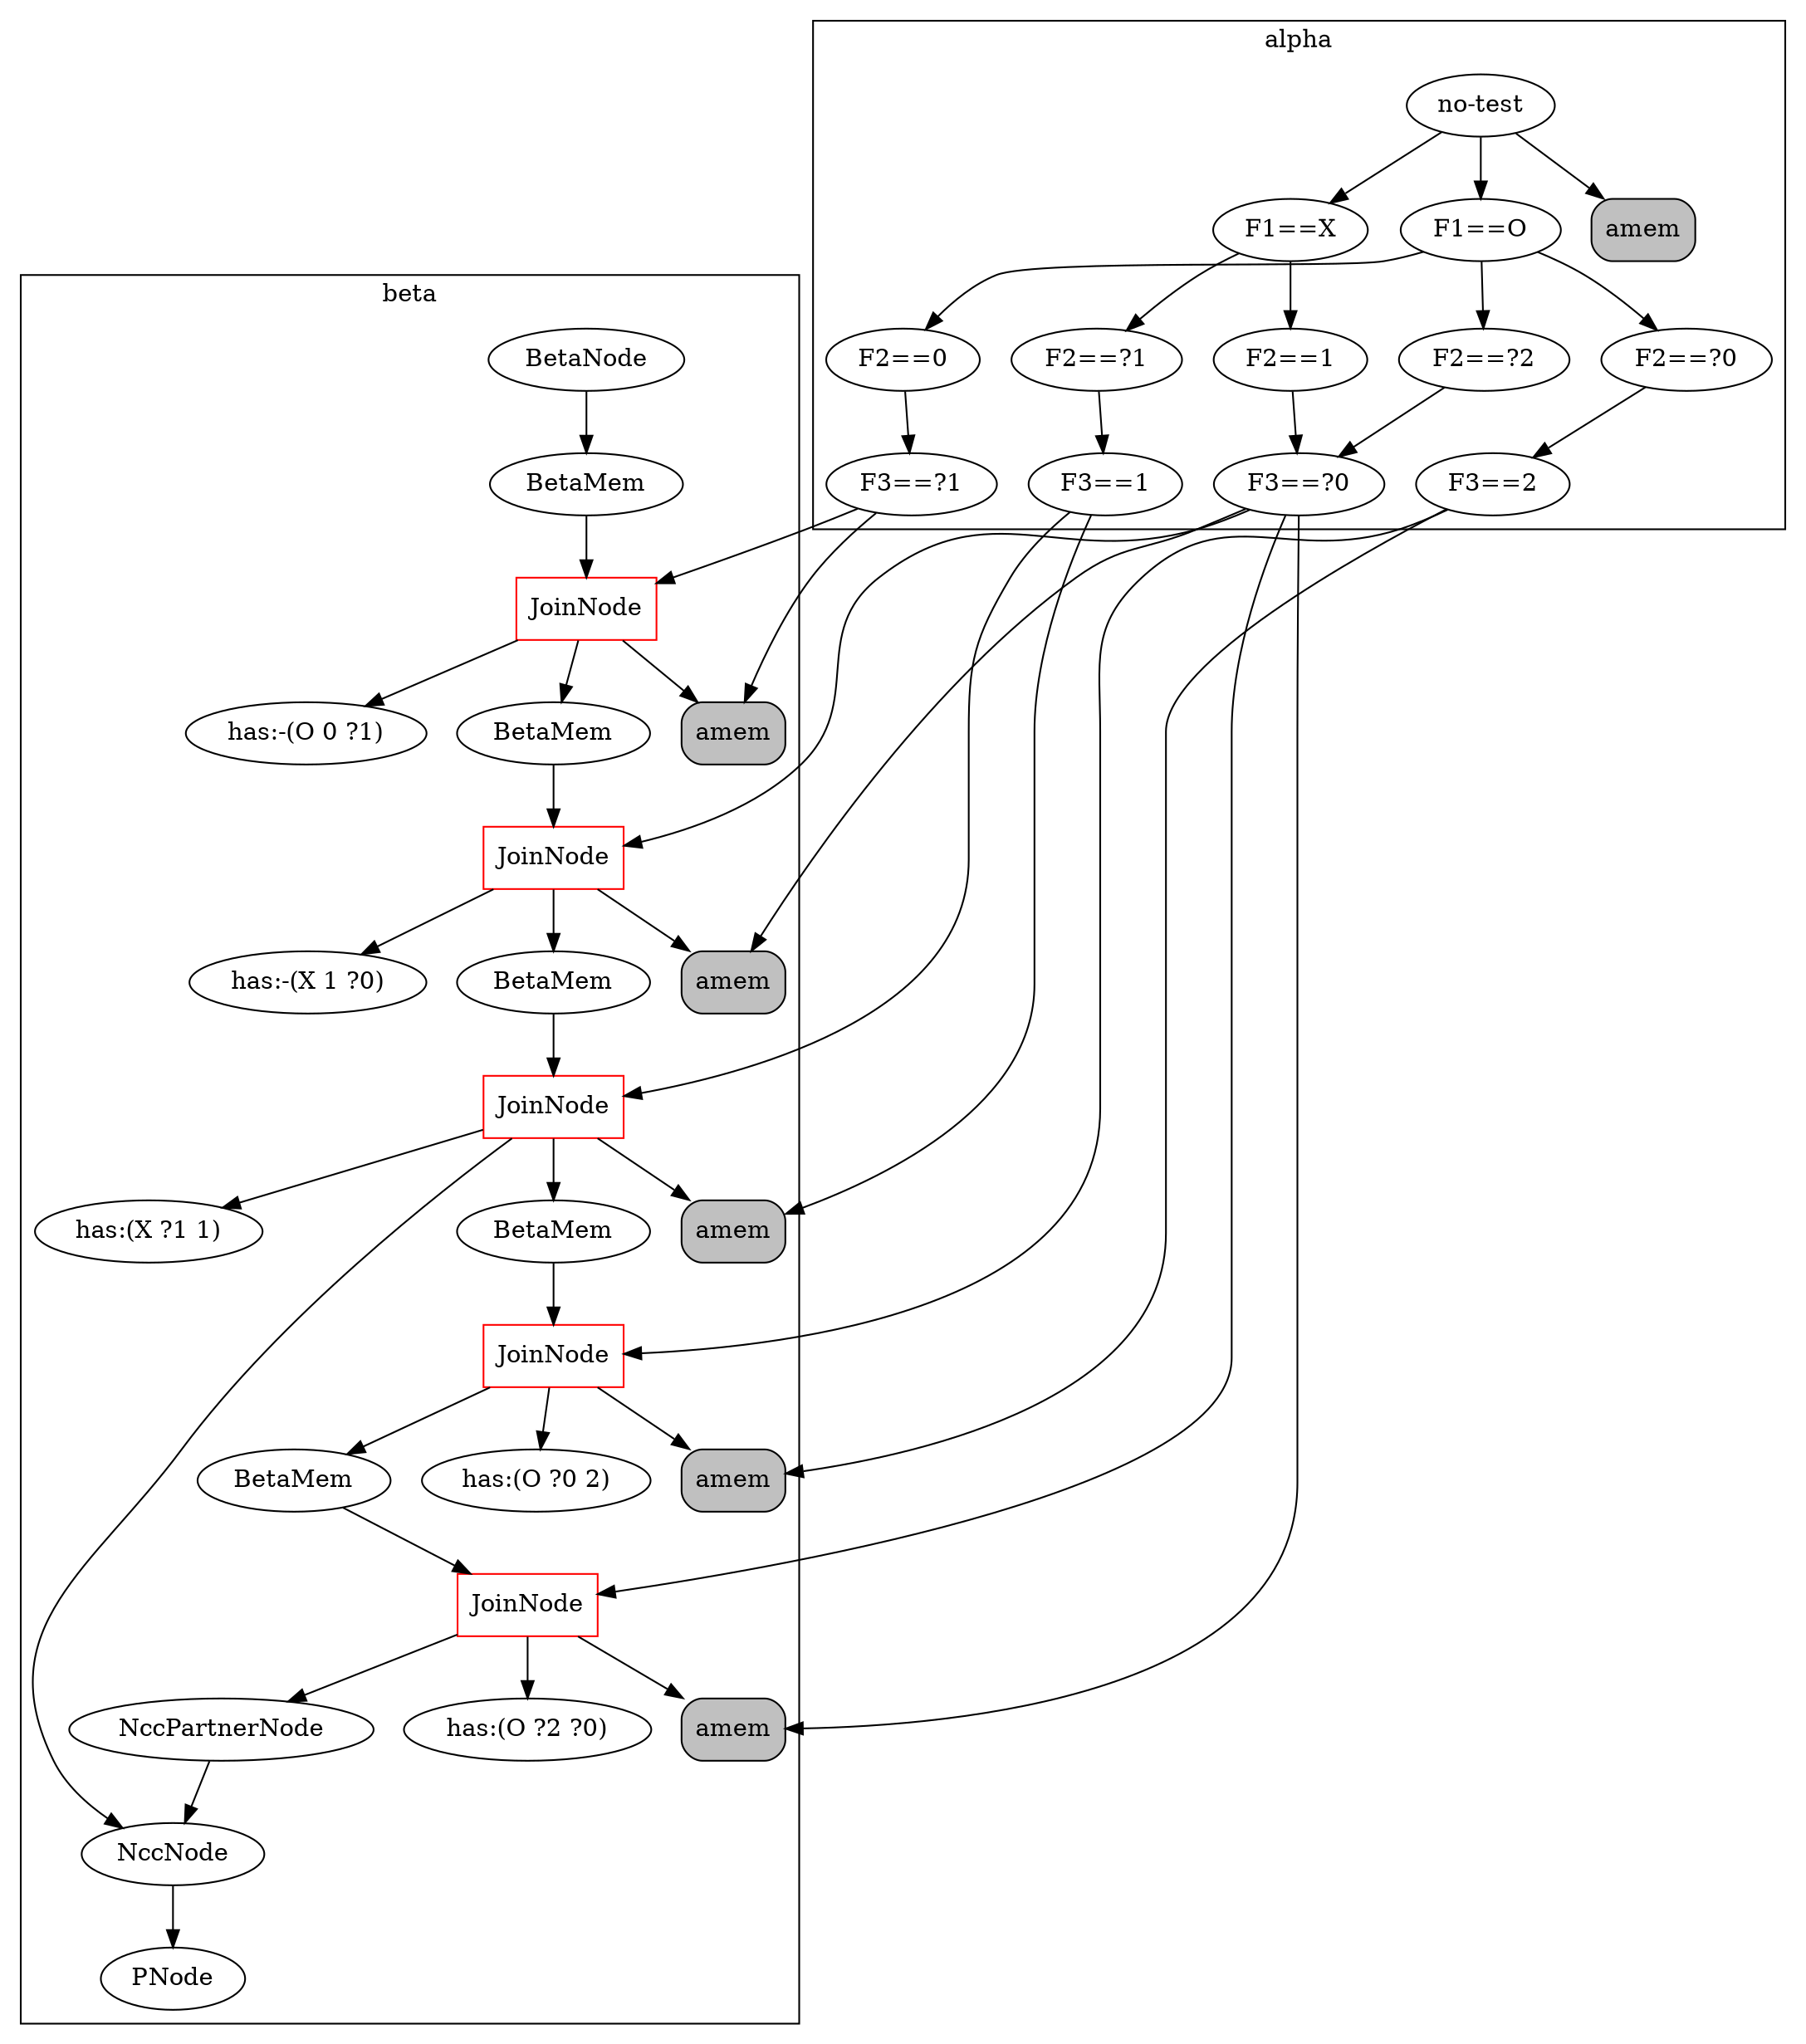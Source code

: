 digraph {
	subgraph cluster_1 {
	label = beta
	"BetaNode 140127455498024" [label="BetaNode"];
	"BetaNode 140127455498024" -> "BetaMemory 140127455506952";
	"BetaMemory 140127455506952" [label="BetaMem"];
	"BetaMemory 140127455506952" -> "JoinNode 140127455507288";
	"JoinNode 140127455507288" [shape=box, color=red, label="JoinNode"];
	"JoinNode 140127455507288" -> "amem:<rete.alpha.AlphaMemory object at 0x7f71f7357320>"
	"JoinNode 140127455507288" -> "has:-(O 0 ?1)"
	"JoinNode 140127455507288" -> "BetaMemory 140127455507344";
	"BetaMemory 140127455507344" [label="BetaMem"];
	"BetaMemory 140127455507344" -> "JoinNode 140127455507624";
	"JoinNode 140127455507624" [shape=box, color=red, label="JoinNode"];
	"JoinNode 140127455507624" -> "amem:<rete.alpha.AlphaMemory object at 0x7f71f7357470>"
	"JoinNode 140127455507624" -> "has:-(X 1 ?0)"
	"JoinNode 140127455507624" -> "BetaMemory 140127455507680";
	"BetaMemory 140127455507680" [label="BetaMem"];
	"BetaMemory 140127455507680" -> "JoinNode 140127455507904";
	"JoinNode 140127455507904" [shape=box, color=red, label="JoinNode"];
	"JoinNode 140127455507904" -> "amem:<rete.alpha.AlphaMemory object at 0x7f71f7357588>"
	"JoinNode 140127455507904" -> "has:(X ?1 1)"
	"JoinNode 140127455507904" -> "BetaMemory 140127455508016";
	"BetaMemory 140127455508016" [label="BetaMem"];
	"BetaMemory 140127455508016" -> "JoinNode 140127455508240";
	"JoinNode 140127455508240" [shape=box, color=red, label="JoinNode"];
	"JoinNode 140127455508240" -> "amem:<rete.alpha.AlphaMemory object at 0x7f71f73576d8>"
	"JoinNode 140127455508240" -> "has:(O ?0 2)"
	"JoinNode 140127455508240" -> "BetaMemory 140127455508296";
	"BetaMemory 140127455508296" [label="BetaMem"];
	"BetaMemory 140127455508296" -> "JoinNode 140127455508520";
	"JoinNode 140127455508520" [shape=box, color=red, label="JoinNode"];
	"JoinNode 140127455508520" -> "amem:<rete.alpha.AlphaMemory object at 0x7f71f73577f0>"
	"JoinNode 140127455508520" -> "has:(O ?2 ?0)"
	"JoinNode 140127455508520" -> "<rete.ncc_node.NccPartnerNode object at 0x7f71f7357860>";
	"<rete.ncc_node.NccPartnerNode object at 0x7f71f7357860>" [label="NccPartnerNode"];
	"<rete.ncc_node.NccPartnerNode object at 0x7f71f7357860>" -> "<rete.ncc_node.NccNode object at 0x7f71f73575f8>";
	"JoinNode 140127455507904" -> "<rete.ncc_node.NccNode object at 0x7f71f73575f8>";
	"<rete.ncc_node.NccNode object at 0x7f71f73575f8>" [label="NccNode"];
	"<rete.ncc_node.NccNode object at 0x7f71f73575f8>" -> "PNode 140127455506896";
	"PNode 140127455506896" [label="PNode"];
	}
	subgraph cluster_0 {
	label = alpha
	"no-test" -> "F1==O";
	"F1==O" -> "F2==0";
	"F2==0" -> "F3==?1";
	"F3==?1" -> "amem:<rete.alpha.AlphaMemory object at 0x7f71f7357320>";
	"amem:<rete.alpha.AlphaMemory object at 0x7f71f7357320>" [shape=box, style="rounded,filled", label="amem", fillcolor=gray];
	"F1==O" -> "F2==?0";
	"F2==?0" -> "F3==2";
	"F3==2" -> "amem:<rete.alpha.AlphaMemory object at 0x7f71f73576d8>";
	"amem:<rete.alpha.AlphaMemory object at 0x7f71f73576d8>" [shape=box, style="rounded,filled", label="amem", fillcolor=gray];
	"F1==O" -> "F2==?2";
	"F2==?2" -> "F3==?0";
	"F3==?0" -> "amem:<rete.alpha.AlphaMemory object at 0x7f71f73577f0>";
	"amem:<rete.alpha.AlphaMemory object at 0x7f71f73577f0>" [shape=box, style="rounded,filled", label="amem", fillcolor=gray];
	"no-test" -> "F1==X";
	"F1==X" -> "F2==1";
	"F2==1" -> "F3==?0";
	"F3==?0" -> "amem:<rete.alpha.AlphaMemory object at 0x7f71f7357470>";
	"amem:<rete.alpha.AlphaMemory object at 0x7f71f7357470>" [shape=box, style="rounded,filled", label="amem", fillcolor=gray];
	"F1==X" -> "F2==?1";
	"F2==?1" -> "F3==1";
	"F3==1" -> "amem:<rete.alpha.AlphaMemory object at 0x7f71f7357588>";
	"amem:<rete.alpha.AlphaMemory object at 0x7f71f7357588>" [shape=box, style="rounded,filled", label="amem", fillcolor=gray];
	"no-test" -> "amem:<rete.alpha.AlphaMemory object at 0x7f71f7354eb8>";
	"amem:<rete.alpha.AlphaMemory object at 0x7f71f7354eb8>" [shape=box, style="rounded,filled", label="amem", fillcolor=gray];
	}
	"F3==?1" -> "JoinNode 140127455507288";
	"F3==2" -> "JoinNode 140127455508240";
	"F3==?0" -> "JoinNode 140127455508520";
	"F3==?0" -> "JoinNode 140127455507624";
	"F3==1" -> "JoinNode 140127455507904";
}